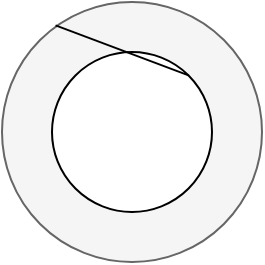 <mxfile version="20.8.5" type="github">
  <diagram id="lcwmB2aRgka3avqDU1QG" name="第 1 页">
    <mxGraphModel dx="587" dy="344" grid="1" gridSize="10" guides="1" tooltips="1" connect="1" arrows="1" fold="1" page="1" pageScale="1" pageWidth="827" pageHeight="1169" math="0" shadow="0">
      <root>
        <mxCell id="0" />
        <mxCell id="1" parent="0" />
        <mxCell id="ZwDLyrfxPFdCYWF4dFid-1" value="" style="ellipse;whiteSpace=wrap;html=1;aspect=fixed;fillColor=#f5f5f5;strokeColor=#666666;fontColor=#333333;" vertex="1" parent="1">
          <mxGeometry x="405" y="465" width="130" height="130" as="geometry" />
        </mxCell>
        <mxCell id="ZwDLyrfxPFdCYWF4dFid-2" value="" style="ellipse;whiteSpace=wrap;html=1;aspect=fixed;" vertex="1" parent="1">
          <mxGeometry x="430" y="490" width="80" height="80" as="geometry" />
        </mxCell>
        <mxCell id="ZwDLyrfxPFdCYWF4dFid-3" value="" style="endArrow=none;html=1;rounded=0;entryX=1;entryY=0;entryDx=0;entryDy=0;exitX=0.206;exitY=0.09;exitDx=0;exitDy=0;exitPerimeter=0;" edge="1" parent="1" source="ZwDLyrfxPFdCYWF4dFid-1" target="ZwDLyrfxPFdCYWF4dFid-2">
          <mxGeometry width="50" height="50" relative="1" as="geometry">
            <mxPoint x="440" y="540" as="sourcePoint" />
            <mxPoint x="490" y="490" as="targetPoint" />
          </mxGeometry>
        </mxCell>
      </root>
    </mxGraphModel>
  </diagram>
</mxfile>
